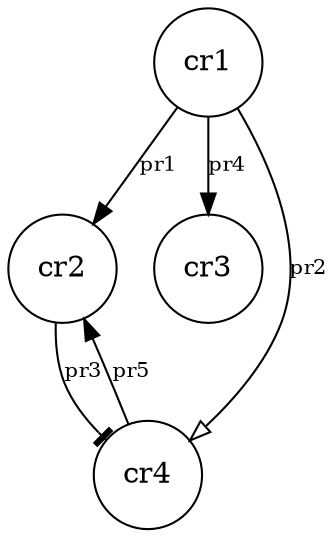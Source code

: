 digraph G {
node [shape=circle]
edge [fontsize=10]

	cr1 -> cr2 [arrowhead=normal label=pr1];
	cr1 -> cr3 [arrowhead=normal label=pr4];
	cr1 -> cr4 [arrowhead=onormal label=pr2];
	
	cr2 -> cr4 [arrowhead=tee label=pr3];

	cr4 -> cr2 [arrowhead=normal label=pr5];
}